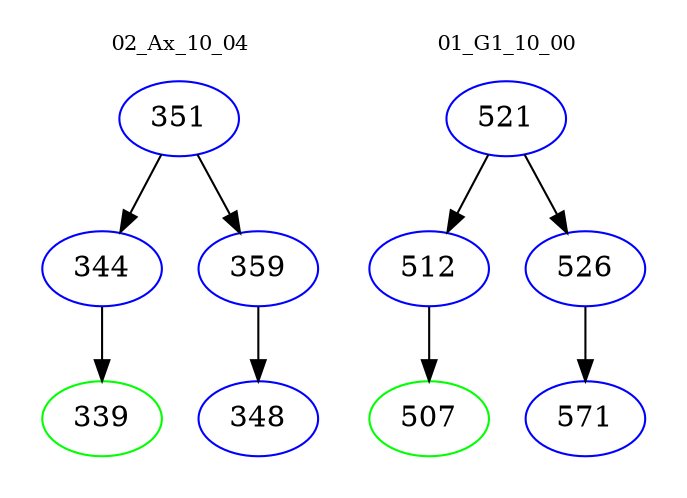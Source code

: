 digraph{
subgraph cluster_0 {
color = white
label = "02_Ax_10_04";
fontsize=10;
T0_351 [label="351", color="blue"]
T0_351 -> T0_344 [color="black"]
T0_344 [label="344", color="blue"]
T0_344 -> T0_339 [color="black"]
T0_339 [label="339", color="green"]
T0_351 -> T0_359 [color="black"]
T0_359 [label="359", color="blue"]
T0_359 -> T0_348 [color="black"]
T0_348 [label="348", color="blue"]
}
subgraph cluster_1 {
color = white
label = "01_G1_10_00";
fontsize=10;
T1_521 [label="521", color="blue"]
T1_521 -> T1_512 [color="black"]
T1_512 [label="512", color="blue"]
T1_512 -> T1_507 [color="black"]
T1_507 [label="507", color="green"]
T1_521 -> T1_526 [color="black"]
T1_526 [label="526", color="blue"]
T1_526 -> T1_571 [color="black"]
T1_571 [label="571", color="blue"]
}
}
